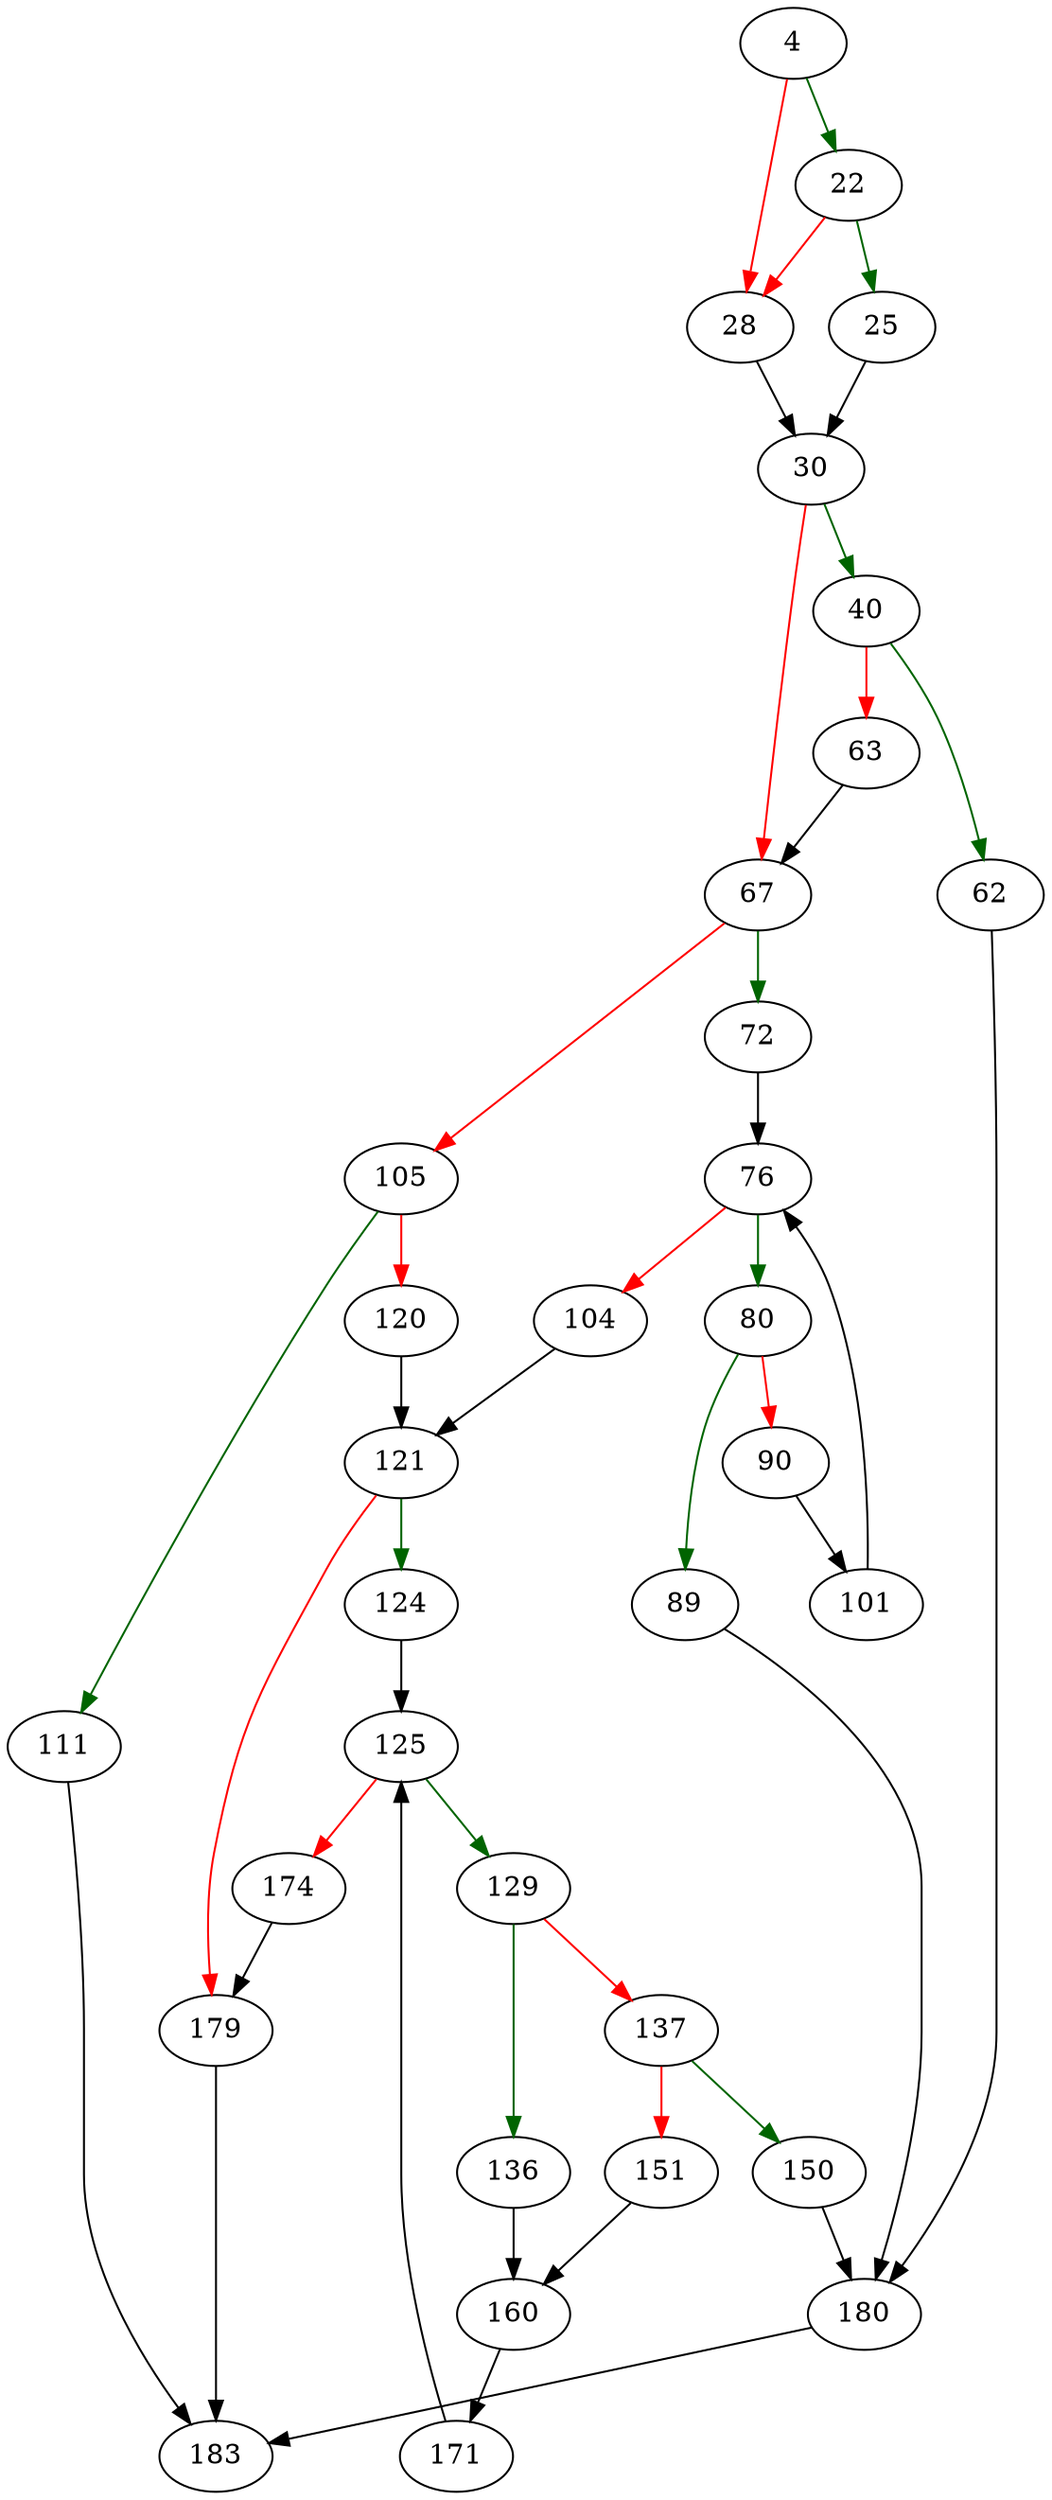 strict digraph "sqlite3_get_table_cb" {
	// Node definitions.
	4 [entry=true];
	22;
	28;
	25;
	30;
	40;
	67;
	62;
	63;
	180;
	72;
	105;
	76;
	80;
	104;
	89;
	90;
	101;
	121;
	111;
	120;
	183;
	124;
	179;
	125;
	129;
	174;
	136;
	137;
	160;
	150;
	151;
	171;

	// Edge definitions.
	4 -> 22 [
		color=darkgreen
		cond=true
	];
	4 -> 28 [
		color=red
		cond=false
	];
	22 -> 28 [
		color=red
		cond=false
	];
	22 -> 25 [
		color=darkgreen
		cond=true
	];
	28 -> 30;
	25 -> 30;
	30 -> 40 [
		color=darkgreen
		cond=true
	];
	30 -> 67 [
		color=red
		cond=false
	];
	40 -> 62 [
		color=darkgreen
		cond=true
	];
	40 -> 63 [
		color=red
		cond=false
	];
	67 -> 72 [
		color=darkgreen
		cond=true
	];
	67 -> 105 [
		color=red
		cond=false
	];
	62 -> 180;
	63 -> 67;
	180 -> 183;
	72 -> 76;
	105 -> 111 [
		color=darkgreen
		cond=true
	];
	105 -> 120 [
		color=red
		cond=false
	];
	76 -> 80 [
		color=darkgreen
		cond=true
	];
	76 -> 104 [
		color=red
		cond=false
	];
	80 -> 89 [
		color=darkgreen
		cond=true
	];
	80 -> 90 [
		color=red
		cond=false
	];
	104 -> 121;
	89 -> 180;
	90 -> 101;
	101 -> 76;
	121 -> 124 [
		color=darkgreen
		cond=true
	];
	121 -> 179 [
		color=red
		cond=false
	];
	111 -> 183;
	120 -> 121;
	124 -> 125;
	179 -> 183;
	125 -> 129 [
		color=darkgreen
		cond=true
	];
	125 -> 174 [
		color=red
		cond=false
	];
	129 -> 136 [
		color=darkgreen
		cond=true
	];
	129 -> 137 [
		color=red
		cond=false
	];
	174 -> 179;
	136 -> 160;
	137 -> 150 [
		color=darkgreen
		cond=true
	];
	137 -> 151 [
		color=red
		cond=false
	];
	160 -> 171;
	150 -> 180;
	151 -> 160;
	171 -> 125;
}